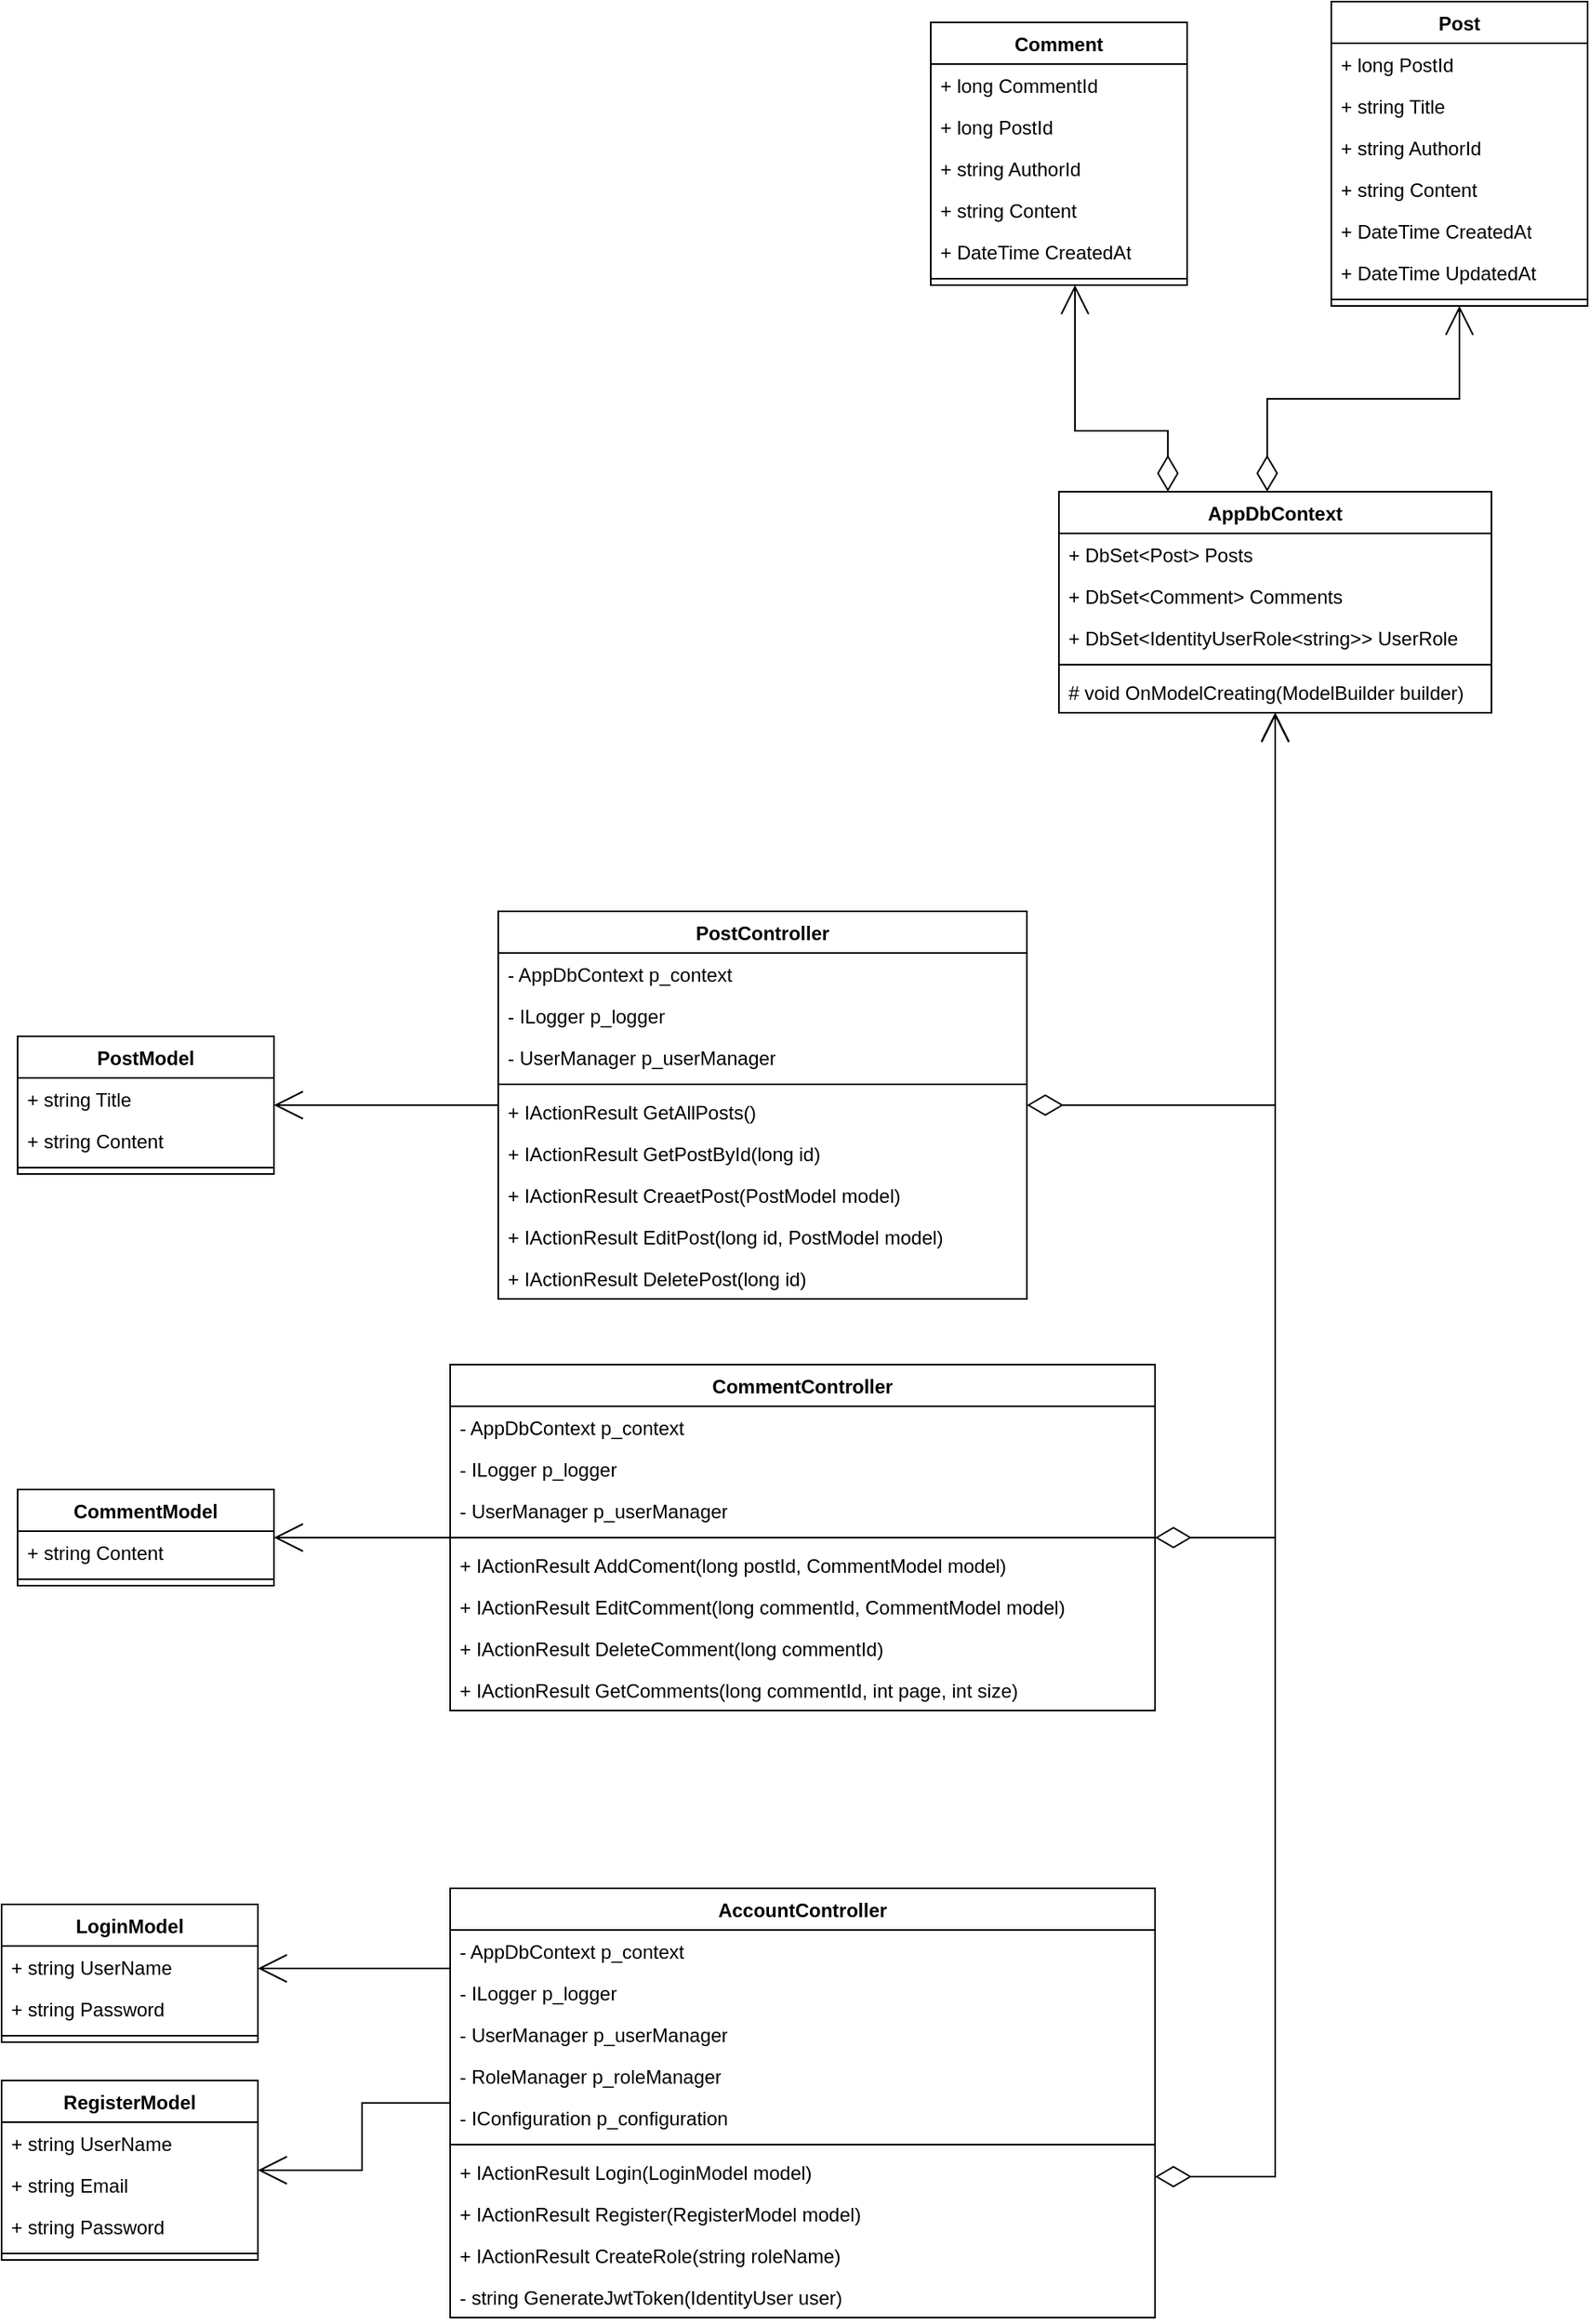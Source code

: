 <mxfile version="24.7.5" pages="2">
  <diagram name="Backend" id="s0ImGOI-Gtx9ebHmwcwT">
    <mxGraphModel dx="2876" dy="1243" grid="1" gridSize="10" guides="1" tooltips="1" connect="1" arrows="1" fold="1" page="1" pageScale="1" pageWidth="827" pageHeight="1169" math="0" shadow="0">
      <root>
        <mxCell id="0" />
        <mxCell id="1" parent="0" />
        <mxCell id="VAnOMT2_LToBnXasSWbp-45" style="edgeStyle=orthogonalEdgeStyle;rounded=0;orthogonalLoop=1;jettySize=auto;html=1;endArrow=open;endFill=0;startArrow=diamondThin;startFill=0;targetPerimeterSpacing=9;startSize=20;endSize=16;" parent="1" source="VAnOMT2_LToBnXasSWbp-2" edge="1">
          <mxGeometry relative="1" as="geometry">
            <mxPoint x="400" y="350" as="sourcePoint" />
            <mxPoint x="480" y="259" as="targetPoint" />
            <Array as="points">
              <mxPoint x="538" y="350" />
              <mxPoint x="480" y="350" />
            </Array>
          </mxGeometry>
        </mxCell>
        <mxCell id="VAnOMT2_LToBnXasSWbp-46" style="edgeStyle=orthogonalEdgeStyle;rounded=0;orthogonalLoop=1;jettySize=auto;html=1;endArrow=open;endFill=0;startArrow=diamondThin;startFill=0;targetPerimeterSpacing=0;startSize=20;endSize=16;" parent="1" source="VAnOMT2_LToBnXasSWbp-2" target="VAnOMT2_LToBnXasSWbp-35" edge="1">
          <mxGeometry relative="1" as="geometry">
            <Array as="points">
              <mxPoint x="600" y="330" />
              <mxPoint x="720" y="330" />
            </Array>
          </mxGeometry>
        </mxCell>
        <mxCell id="VAnOMT2_LToBnXasSWbp-2" value="AppDbContext" style="swimlane;fontStyle=1;align=center;verticalAlign=top;childLayout=stackLayout;horizontal=1;startSize=26;horizontalStack=0;resizeParent=1;resizeParentMax=0;resizeLast=0;collapsible=1;marginBottom=0;whiteSpace=wrap;html=1;" parent="1" vertex="1">
          <mxGeometry x="470" y="388" width="270" height="138" as="geometry" />
        </mxCell>
        <mxCell id="VAnOMT2_LToBnXasSWbp-3" value="+ DbSet&amp;lt;Post&amp;gt; Posts" style="text;strokeColor=none;fillColor=none;align=left;verticalAlign=top;spacingLeft=4;spacingRight=4;overflow=hidden;rotatable=0;points=[[0,0.5],[1,0.5]];portConstraint=eastwest;whiteSpace=wrap;html=1;" parent="VAnOMT2_LToBnXasSWbp-2" vertex="1">
          <mxGeometry y="26" width="270" height="26" as="geometry" />
        </mxCell>
        <mxCell id="VAnOMT2_LToBnXasSWbp-47" value="+ DbSet&amp;lt;Comment&amp;gt; Comments" style="text;strokeColor=none;fillColor=none;align=left;verticalAlign=top;spacingLeft=4;spacingRight=4;overflow=hidden;rotatable=0;points=[[0,0.5],[1,0.5]];portConstraint=eastwest;whiteSpace=wrap;html=1;" parent="VAnOMT2_LToBnXasSWbp-2" vertex="1">
          <mxGeometry y="52" width="270" height="26" as="geometry" />
        </mxCell>
        <mxCell id="VAnOMT2_LToBnXasSWbp-48" value="+ DbSet&amp;lt;IdentityUserRole&amp;lt;string&amp;gt;&amp;gt; UserRole" style="text;strokeColor=none;fillColor=none;align=left;verticalAlign=top;spacingLeft=4;spacingRight=4;overflow=hidden;rotatable=0;points=[[0,0.5],[1,0.5]];portConstraint=eastwest;whiteSpace=wrap;html=1;" parent="VAnOMT2_LToBnXasSWbp-2" vertex="1">
          <mxGeometry y="78" width="270" height="26" as="geometry" />
        </mxCell>
        <mxCell id="VAnOMT2_LToBnXasSWbp-4" value="" style="line;strokeWidth=1;fillColor=none;align=left;verticalAlign=middle;spacingTop=-1;spacingLeft=3;spacingRight=3;rotatable=0;labelPosition=right;points=[];portConstraint=eastwest;strokeColor=inherit;" parent="VAnOMT2_LToBnXasSWbp-2" vertex="1">
          <mxGeometry y="104" width="270" height="8" as="geometry" />
        </mxCell>
        <mxCell id="VAnOMT2_LToBnXasSWbp-5" value="# void OnModelCreating(ModelBuilder builder)" style="text;strokeColor=none;fillColor=none;align=left;verticalAlign=top;spacingLeft=4;spacingRight=4;overflow=hidden;rotatable=0;points=[[0,0.5],[1,0.5]];portConstraint=eastwest;whiteSpace=wrap;html=1;" parent="VAnOMT2_LToBnXasSWbp-2" vertex="1">
          <mxGeometry y="112" width="270" height="26" as="geometry" />
        </mxCell>
        <mxCell id="VAnOMT2_LToBnXasSWbp-6" value="CommentModel" style="swimlane;fontStyle=1;align=center;verticalAlign=top;childLayout=stackLayout;horizontal=1;startSize=26;horizontalStack=0;resizeParent=1;resizeParentMax=0;resizeLast=0;collapsible=1;marginBottom=0;whiteSpace=wrap;html=1;" parent="1" vertex="1">
          <mxGeometry x="-180" y="1011" width="160" height="60" as="geometry" />
        </mxCell>
        <mxCell id="VAnOMT2_LToBnXasSWbp-7" value="+ string Content" style="text;strokeColor=none;fillColor=none;align=left;verticalAlign=top;spacingLeft=4;spacingRight=4;overflow=hidden;rotatable=0;points=[[0,0.5],[1,0.5]];portConstraint=eastwest;whiteSpace=wrap;html=1;" parent="VAnOMT2_LToBnXasSWbp-6" vertex="1">
          <mxGeometry y="26" width="160" height="26" as="geometry" />
        </mxCell>
        <mxCell id="VAnOMT2_LToBnXasSWbp-8" value="" style="line;strokeWidth=1;fillColor=none;align=left;verticalAlign=middle;spacingTop=-1;spacingLeft=3;spacingRight=3;rotatable=0;labelPosition=right;points=[];portConstraint=eastwest;strokeColor=inherit;" parent="VAnOMT2_LToBnXasSWbp-6" vertex="1">
          <mxGeometry y="52" width="160" height="8" as="geometry" />
        </mxCell>
        <mxCell id="VAnOMT2_LToBnXasSWbp-10" value="LoginModel" style="swimlane;fontStyle=1;align=center;verticalAlign=top;childLayout=stackLayout;horizontal=1;startSize=26;horizontalStack=0;resizeParent=1;resizeParentMax=0;resizeLast=0;collapsible=1;marginBottom=0;whiteSpace=wrap;html=1;" parent="1" vertex="1">
          <mxGeometry x="-190" y="1270" width="160" height="86" as="geometry" />
        </mxCell>
        <mxCell id="VAnOMT2_LToBnXasSWbp-11" value="+ string UserName" style="text;strokeColor=none;fillColor=none;align=left;verticalAlign=top;spacingLeft=4;spacingRight=4;overflow=hidden;rotatable=0;points=[[0,0.5],[1,0.5]];portConstraint=eastwest;whiteSpace=wrap;html=1;" parent="VAnOMT2_LToBnXasSWbp-10" vertex="1">
          <mxGeometry y="26" width="160" height="26" as="geometry" />
        </mxCell>
        <mxCell id="VAnOMT2_LToBnXasSWbp-13" value="+ string Password" style="text;strokeColor=none;fillColor=none;align=left;verticalAlign=top;spacingLeft=4;spacingRight=4;overflow=hidden;rotatable=0;points=[[0,0.5],[1,0.5]];portConstraint=eastwest;whiteSpace=wrap;html=1;" parent="VAnOMT2_LToBnXasSWbp-10" vertex="1">
          <mxGeometry y="52" width="160" height="26" as="geometry" />
        </mxCell>
        <mxCell id="VAnOMT2_LToBnXasSWbp-12" value="" style="line;strokeWidth=1;fillColor=none;align=left;verticalAlign=middle;spacingTop=-1;spacingLeft=3;spacingRight=3;rotatable=0;labelPosition=right;points=[];portConstraint=eastwest;strokeColor=inherit;" parent="VAnOMT2_LToBnXasSWbp-10" vertex="1">
          <mxGeometry y="78" width="160" height="8" as="geometry" />
        </mxCell>
        <mxCell id="VAnOMT2_LToBnXasSWbp-69" style="edgeStyle=orthogonalEdgeStyle;rounded=0;orthogonalLoop=1;jettySize=auto;html=1;endArrow=open;endFill=0;endSize=16;" parent="1" source="VAnOMT2_LToBnXasSWbp-49" target="VAnOMT2_LToBnXasSWbp-14" edge="1">
          <mxGeometry relative="1" as="geometry">
            <mxPoint x="60" y="660" as="sourcePoint" />
          </mxGeometry>
        </mxCell>
        <mxCell id="VAnOMT2_LToBnXasSWbp-14" value="PostModel" style="swimlane;fontStyle=1;align=center;verticalAlign=top;childLayout=stackLayout;horizontal=1;startSize=26;horizontalStack=0;resizeParent=1;resizeParentMax=0;resizeLast=0;collapsible=1;marginBottom=0;whiteSpace=wrap;html=1;" parent="1" vertex="1">
          <mxGeometry x="-180" y="728" width="160" height="86" as="geometry" />
        </mxCell>
        <mxCell id="VAnOMT2_LToBnXasSWbp-15" value="+ string Title" style="text;strokeColor=none;fillColor=none;align=left;verticalAlign=top;spacingLeft=4;spacingRight=4;overflow=hidden;rotatable=0;points=[[0,0.5],[1,0.5]];portConstraint=eastwest;whiteSpace=wrap;html=1;" parent="VAnOMT2_LToBnXasSWbp-14" vertex="1">
          <mxGeometry y="26" width="160" height="26" as="geometry" />
        </mxCell>
        <mxCell id="VAnOMT2_LToBnXasSWbp-16" value="+ string Content" style="text;strokeColor=none;fillColor=none;align=left;verticalAlign=top;spacingLeft=4;spacingRight=4;overflow=hidden;rotatable=0;points=[[0,0.5],[1,0.5]];portConstraint=eastwest;whiteSpace=wrap;html=1;" parent="VAnOMT2_LToBnXasSWbp-14" vertex="1">
          <mxGeometry y="52" width="160" height="26" as="geometry" />
        </mxCell>
        <mxCell id="VAnOMT2_LToBnXasSWbp-17" value="" style="line;strokeWidth=1;fillColor=none;align=left;verticalAlign=middle;spacingTop=-1;spacingLeft=3;spacingRight=3;rotatable=0;labelPosition=right;points=[];portConstraint=eastwest;strokeColor=inherit;" parent="VAnOMT2_LToBnXasSWbp-14" vertex="1">
          <mxGeometry y="78" width="160" height="8" as="geometry" />
        </mxCell>
        <mxCell id="VAnOMT2_LToBnXasSWbp-18" value="RegisterModel" style="swimlane;fontStyle=1;align=center;verticalAlign=top;childLayout=stackLayout;horizontal=1;startSize=26;horizontalStack=0;resizeParent=1;resizeParentMax=0;resizeLast=0;collapsible=1;marginBottom=0;whiteSpace=wrap;html=1;" parent="1" vertex="1">
          <mxGeometry x="-190" y="1380" width="160" height="112" as="geometry" />
        </mxCell>
        <mxCell id="VAnOMT2_LToBnXasSWbp-19" value="+ string UserName" style="text;strokeColor=none;fillColor=none;align=left;verticalAlign=top;spacingLeft=4;spacingRight=4;overflow=hidden;rotatable=0;points=[[0,0.5],[1,0.5]];portConstraint=eastwest;whiteSpace=wrap;html=1;" parent="VAnOMT2_LToBnXasSWbp-18" vertex="1">
          <mxGeometry y="26" width="160" height="26" as="geometry" />
        </mxCell>
        <mxCell id="VAnOMT2_LToBnXasSWbp-22" value="+ string Email" style="text;strokeColor=none;fillColor=none;align=left;verticalAlign=top;spacingLeft=4;spacingRight=4;overflow=hidden;rotatable=0;points=[[0,0.5],[1,0.5]];portConstraint=eastwest;whiteSpace=wrap;html=1;" parent="VAnOMT2_LToBnXasSWbp-18" vertex="1">
          <mxGeometry y="52" width="160" height="26" as="geometry" />
        </mxCell>
        <mxCell id="VAnOMT2_LToBnXasSWbp-20" value="+ string Password" style="text;strokeColor=none;fillColor=none;align=left;verticalAlign=top;spacingLeft=4;spacingRight=4;overflow=hidden;rotatable=0;points=[[0,0.5],[1,0.5]];portConstraint=eastwest;whiteSpace=wrap;html=1;" parent="VAnOMT2_LToBnXasSWbp-18" vertex="1">
          <mxGeometry y="78" width="160" height="26" as="geometry" />
        </mxCell>
        <mxCell id="VAnOMT2_LToBnXasSWbp-21" value="" style="line;strokeWidth=1;fillColor=none;align=left;verticalAlign=middle;spacingTop=-1;spacingLeft=3;spacingRight=3;rotatable=0;labelPosition=right;points=[];portConstraint=eastwest;strokeColor=inherit;" parent="VAnOMT2_LToBnXasSWbp-18" vertex="1">
          <mxGeometry y="104" width="160" height="8" as="geometry" />
        </mxCell>
        <mxCell id="VAnOMT2_LToBnXasSWbp-23" value="Comment" style="swimlane;fontStyle=1;align=center;verticalAlign=top;childLayout=stackLayout;horizontal=1;startSize=26;horizontalStack=0;resizeParent=1;resizeParentMax=0;resizeLast=0;collapsible=1;marginBottom=0;whiteSpace=wrap;html=1;" parent="1" vertex="1">
          <mxGeometry x="390" y="95" width="160" height="164" as="geometry" />
        </mxCell>
        <mxCell id="VAnOMT2_LToBnXasSWbp-24" value="+ long CommentId" style="text;strokeColor=none;fillColor=none;align=left;verticalAlign=top;spacingLeft=4;spacingRight=4;overflow=hidden;rotatable=0;points=[[0,0.5],[1,0.5]];portConstraint=eastwest;whiteSpace=wrap;html=1;" parent="VAnOMT2_LToBnXasSWbp-23" vertex="1">
          <mxGeometry y="26" width="160" height="26" as="geometry" />
        </mxCell>
        <mxCell id="VAnOMT2_LToBnXasSWbp-26" value="+ long PostId" style="text;strokeColor=none;fillColor=none;align=left;verticalAlign=top;spacingLeft=4;spacingRight=4;overflow=hidden;rotatable=0;points=[[0,0.5],[1,0.5]];portConstraint=eastwest;whiteSpace=wrap;html=1;" parent="VAnOMT2_LToBnXasSWbp-23" vertex="1">
          <mxGeometry y="52" width="160" height="26" as="geometry" />
        </mxCell>
        <mxCell id="VAnOMT2_LToBnXasSWbp-27" value="+ string AuthorId" style="text;strokeColor=none;fillColor=none;align=left;verticalAlign=top;spacingLeft=4;spacingRight=4;overflow=hidden;rotatable=0;points=[[0,0.5],[1,0.5]];portConstraint=eastwest;whiteSpace=wrap;html=1;" parent="VAnOMT2_LToBnXasSWbp-23" vertex="1">
          <mxGeometry y="78" width="160" height="26" as="geometry" />
        </mxCell>
        <mxCell id="VAnOMT2_LToBnXasSWbp-33" value="+ string Content" style="text;strokeColor=none;fillColor=none;align=left;verticalAlign=top;spacingLeft=4;spacingRight=4;overflow=hidden;rotatable=0;points=[[0,0.5],[1,0.5]];portConstraint=eastwest;whiteSpace=wrap;html=1;" parent="VAnOMT2_LToBnXasSWbp-23" vertex="1">
          <mxGeometry y="104" width="160" height="26" as="geometry" />
        </mxCell>
        <mxCell id="VAnOMT2_LToBnXasSWbp-34" value="+ DateTime CreatedAt" style="text;strokeColor=none;fillColor=none;align=left;verticalAlign=top;spacingLeft=4;spacingRight=4;overflow=hidden;rotatable=0;points=[[0,0.5],[1,0.5]];portConstraint=eastwest;whiteSpace=wrap;html=1;" parent="VAnOMT2_LToBnXasSWbp-23" vertex="1">
          <mxGeometry y="130" width="160" height="26" as="geometry" />
        </mxCell>
        <mxCell id="VAnOMT2_LToBnXasSWbp-25" value="" style="line;strokeWidth=1;fillColor=none;align=left;verticalAlign=middle;spacingTop=-1;spacingLeft=3;spacingRight=3;rotatable=0;labelPosition=right;points=[];portConstraint=eastwest;strokeColor=inherit;" parent="VAnOMT2_LToBnXasSWbp-23" vertex="1">
          <mxGeometry y="156" width="160" height="8" as="geometry" />
        </mxCell>
        <mxCell id="VAnOMT2_LToBnXasSWbp-35" value="Post" style="swimlane;fontStyle=1;align=center;verticalAlign=top;childLayout=stackLayout;horizontal=1;startSize=26;horizontalStack=0;resizeParent=1;resizeParentMax=0;resizeLast=0;collapsible=1;marginBottom=0;whiteSpace=wrap;html=1;" parent="1" vertex="1">
          <mxGeometry x="640" y="82" width="160" height="190" as="geometry" />
        </mxCell>
        <mxCell id="VAnOMT2_LToBnXasSWbp-37" value="+ long PostId" style="text;strokeColor=none;fillColor=none;align=left;verticalAlign=top;spacingLeft=4;spacingRight=4;overflow=hidden;rotatable=0;points=[[0,0.5],[1,0.5]];portConstraint=eastwest;whiteSpace=wrap;html=1;" parent="VAnOMT2_LToBnXasSWbp-35" vertex="1">
          <mxGeometry y="26" width="160" height="26" as="geometry" />
        </mxCell>
        <mxCell id="VAnOMT2_LToBnXasSWbp-42" value="+ string Title" style="text;strokeColor=none;fillColor=none;align=left;verticalAlign=top;spacingLeft=4;spacingRight=4;overflow=hidden;rotatable=0;points=[[0,0.5],[1,0.5]];portConstraint=eastwest;whiteSpace=wrap;html=1;" parent="VAnOMT2_LToBnXasSWbp-35" vertex="1">
          <mxGeometry y="52" width="160" height="26" as="geometry" />
        </mxCell>
        <mxCell id="VAnOMT2_LToBnXasSWbp-38" value="+ string AuthorId" style="text;strokeColor=none;fillColor=none;align=left;verticalAlign=top;spacingLeft=4;spacingRight=4;overflow=hidden;rotatable=0;points=[[0,0.5],[1,0.5]];portConstraint=eastwest;whiteSpace=wrap;html=1;" parent="VAnOMT2_LToBnXasSWbp-35" vertex="1">
          <mxGeometry y="78" width="160" height="26" as="geometry" />
        </mxCell>
        <mxCell id="VAnOMT2_LToBnXasSWbp-39" value="+ string Content" style="text;strokeColor=none;fillColor=none;align=left;verticalAlign=top;spacingLeft=4;spacingRight=4;overflow=hidden;rotatable=0;points=[[0,0.5],[1,0.5]];portConstraint=eastwest;whiteSpace=wrap;html=1;" parent="VAnOMT2_LToBnXasSWbp-35" vertex="1">
          <mxGeometry y="104" width="160" height="26" as="geometry" />
        </mxCell>
        <mxCell id="VAnOMT2_LToBnXasSWbp-40" value="+ DateTime CreatedAt" style="text;strokeColor=none;fillColor=none;align=left;verticalAlign=top;spacingLeft=4;spacingRight=4;overflow=hidden;rotatable=0;points=[[0,0.5],[1,0.5]];portConstraint=eastwest;whiteSpace=wrap;html=1;" parent="VAnOMT2_LToBnXasSWbp-35" vertex="1">
          <mxGeometry y="130" width="160" height="26" as="geometry" />
        </mxCell>
        <mxCell id="VAnOMT2_LToBnXasSWbp-44" value="+ DateTime UpdatedAt" style="text;strokeColor=none;fillColor=none;align=left;verticalAlign=top;spacingLeft=4;spacingRight=4;overflow=hidden;rotatable=0;points=[[0,0.5],[1,0.5]];portConstraint=eastwest;whiteSpace=wrap;html=1;" parent="VAnOMT2_LToBnXasSWbp-35" vertex="1">
          <mxGeometry y="156" width="160" height="26" as="geometry" />
        </mxCell>
        <mxCell id="VAnOMT2_LToBnXasSWbp-41" value="" style="line;strokeWidth=1;fillColor=none;align=left;verticalAlign=middle;spacingTop=-1;spacingLeft=3;spacingRight=3;rotatable=0;labelPosition=right;points=[];portConstraint=eastwest;strokeColor=inherit;" parent="VAnOMT2_LToBnXasSWbp-35" vertex="1">
          <mxGeometry y="182" width="160" height="8" as="geometry" />
        </mxCell>
        <mxCell id="VAnOMT2_LToBnXasSWbp-53" style="edgeStyle=orthogonalEdgeStyle;rounded=0;orthogonalLoop=1;jettySize=auto;html=1;endArrow=open;endFill=0;endSize=16;startArrow=diamondThin;startFill=0;startSize=20;" parent="1" source="VAnOMT2_LToBnXasSWbp-49" target="VAnOMT2_LToBnXasSWbp-2" edge="1">
          <mxGeometry relative="1" as="geometry" />
        </mxCell>
        <mxCell id="VAnOMT2_LToBnXasSWbp-49" value="PostController" style="swimlane;fontStyle=1;align=center;verticalAlign=top;childLayout=stackLayout;horizontal=1;startSize=26;horizontalStack=0;resizeParent=1;resizeParentMax=0;resizeLast=0;collapsible=1;marginBottom=0;whiteSpace=wrap;html=1;" parent="1" vertex="1">
          <mxGeometry x="120" y="650" width="330" height="242" as="geometry" />
        </mxCell>
        <mxCell id="VAnOMT2_LToBnXasSWbp-50" value="- AppDbContext p_context" style="text;strokeColor=none;fillColor=none;align=left;verticalAlign=top;spacingLeft=4;spacingRight=4;overflow=hidden;rotatable=0;points=[[0,0.5],[1,0.5]];portConstraint=eastwest;whiteSpace=wrap;html=1;" parent="VAnOMT2_LToBnXasSWbp-49" vertex="1">
          <mxGeometry y="26" width="330" height="26" as="geometry" />
        </mxCell>
        <mxCell id="VAnOMT2_LToBnXasSWbp-54" value="- ILogger p_logger" style="text;strokeColor=none;fillColor=none;align=left;verticalAlign=top;spacingLeft=4;spacingRight=4;overflow=hidden;rotatable=0;points=[[0,0.5],[1,0.5]];portConstraint=eastwest;whiteSpace=wrap;html=1;" parent="VAnOMT2_LToBnXasSWbp-49" vertex="1">
          <mxGeometry y="52" width="330" height="26" as="geometry" />
        </mxCell>
        <mxCell id="VAnOMT2_LToBnXasSWbp-55" value="- UserManager p_userManager" style="text;strokeColor=none;fillColor=none;align=left;verticalAlign=top;spacingLeft=4;spacingRight=4;overflow=hidden;rotatable=0;points=[[0,0.5],[1,0.5]];portConstraint=eastwest;whiteSpace=wrap;html=1;" parent="VAnOMT2_LToBnXasSWbp-49" vertex="1">
          <mxGeometry y="78" width="330" height="26" as="geometry" />
        </mxCell>
        <mxCell id="VAnOMT2_LToBnXasSWbp-51" value="" style="line;strokeWidth=1;fillColor=none;align=left;verticalAlign=middle;spacingTop=-1;spacingLeft=3;spacingRight=3;rotatable=0;labelPosition=right;points=[];portConstraint=eastwest;strokeColor=inherit;" parent="VAnOMT2_LToBnXasSWbp-49" vertex="1">
          <mxGeometry y="104" width="330" height="8" as="geometry" />
        </mxCell>
        <mxCell id="VAnOMT2_LToBnXasSWbp-52" value="+ IActionResult GetAllPosts()" style="text;strokeColor=none;fillColor=none;align=left;verticalAlign=top;spacingLeft=4;spacingRight=4;overflow=hidden;rotatable=0;points=[[0,0.5],[1,0.5]];portConstraint=eastwest;whiteSpace=wrap;html=1;" parent="VAnOMT2_LToBnXasSWbp-49" vertex="1">
          <mxGeometry y="112" width="330" height="26" as="geometry" />
        </mxCell>
        <mxCell id="VAnOMT2_LToBnXasSWbp-56" value="+ IActionResult GetPostById(long id)" style="text;strokeColor=none;fillColor=none;align=left;verticalAlign=top;spacingLeft=4;spacingRight=4;overflow=hidden;rotatable=0;points=[[0,0.5],[1,0.5]];portConstraint=eastwest;whiteSpace=wrap;html=1;" parent="VAnOMT2_LToBnXasSWbp-49" vertex="1">
          <mxGeometry y="138" width="330" height="26" as="geometry" />
        </mxCell>
        <mxCell id="VAnOMT2_LToBnXasSWbp-57" value="+ IActionResult CreaetPost(PostModel model)" style="text;strokeColor=none;fillColor=none;align=left;verticalAlign=top;spacingLeft=4;spacingRight=4;overflow=hidden;rotatable=0;points=[[0,0.5],[1,0.5]];portConstraint=eastwest;whiteSpace=wrap;html=1;" parent="VAnOMT2_LToBnXasSWbp-49" vertex="1">
          <mxGeometry y="164" width="330" height="26" as="geometry" />
        </mxCell>
        <mxCell id="VAnOMT2_LToBnXasSWbp-67" value="+ IActionResult EditPost(long id, PostModel model)" style="text;strokeColor=none;fillColor=none;align=left;verticalAlign=top;spacingLeft=4;spacingRight=4;overflow=hidden;rotatable=0;points=[[0,0.5],[1,0.5]];portConstraint=eastwest;whiteSpace=wrap;html=1;" parent="VAnOMT2_LToBnXasSWbp-49" vertex="1">
          <mxGeometry y="190" width="330" height="26" as="geometry" />
        </mxCell>
        <mxCell id="VAnOMT2_LToBnXasSWbp-68" value="+ IActionResult DeletePost(long id)" style="text;strokeColor=none;fillColor=none;align=left;verticalAlign=top;spacingLeft=4;spacingRight=4;overflow=hidden;rotatable=0;points=[[0,0.5],[1,0.5]];portConstraint=eastwest;whiteSpace=wrap;html=1;" parent="VAnOMT2_LToBnXasSWbp-49" vertex="1">
          <mxGeometry y="216" width="330" height="26" as="geometry" />
        </mxCell>
        <mxCell id="VAnOMT2_LToBnXasSWbp-80" style="edgeStyle=orthogonalEdgeStyle;rounded=0;orthogonalLoop=1;jettySize=auto;html=1;endArrow=open;endFill=0;endSize=16;" parent="1" source="VAnOMT2_LToBnXasSWbp-82" target="VAnOMT2_LToBnXasSWbp-6" edge="1">
          <mxGeometry relative="1" as="geometry">
            <mxPoint x="130" y="1071" as="sourcePoint" />
          </mxGeometry>
        </mxCell>
        <mxCell id="VAnOMT2_LToBnXasSWbp-81" style="edgeStyle=orthogonalEdgeStyle;rounded=0;orthogonalLoop=1;jettySize=auto;html=1;endArrow=open;endFill=0;endSize=16;startArrow=diamondThin;startFill=0;startSize=20;" parent="1" source="VAnOMT2_LToBnXasSWbp-82" target="VAnOMT2_LToBnXasSWbp-2" edge="1">
          <mxGeometry relative="1" as="geometry">
            <mxPoint x="460" y="1071" as="sourcePoint" />
            <mxPoint x="655" y="750" as="targetPoint" />
            <Array as="points">
              <mxPoint x="605" y="1041" />
            </Array>
          </mxGeometry>
        </mxCell>
        <mxCell id="VAnOMT2_LToBnXasSWbp-82" value="CommentController" style="swimlane;fontStyle=1;align=center;verticalAlign=top;childLayout=stackLayout;horizontal=1;startSize=26;horizontalStack=0;resizeParent=1;resizeParentMax=0;resizeLast=0;collapsible=1;marginBottom=0;whiteSpace=wrap;html=1;" parent="1" vertex="1">
          <mxGeometry x="90" y="933" width="440" height="216" as="geometry" />
        </mxCell>
        <mxCell id="VAnOMT2_LToBnXasSWbp-83" value="- AppDbContext p_context" style="text;strokeColor=none;fillColor=none;align=left;verticalAlign=top;spacingLeft=4;spacingRight=4;overflow=hidden;rotatable=0;points=[[0,0.5],[1,0.5]];portConstraint=eastwest;whiteSpace=wrap;html=1;" parent="VAnOMT2_LToBnXasSWbp-82" vertex="1">
          <mxGeometry y="26" width="440" height="26" as="geometry" />
        </mxCell>
        <mxCell id="VAnOMT2_LToBnXasSWbp-84" value="- ILogger p_logger" style="text;strokeColor=none;fillColor=none;align=left;verticalAlign=top;spacingLeft=4;spacingRight=4;overflow=hidden;rotatable=0;points=[[0,0.5],[1,0.5]];portConstraint=eastwest;whiteSpace=wrap;html=1;" parent="VAnOMT2_LToBnXasSWbp-82" vertex="1">
          <mxGeometry y="52" width="440" height="26" as="geometry" />
        </mxCell>
        <mxCell id="VAnOMT2_LToBnXasSWbp-85" value="- UserManager p_userManager" style="text;strokeColor=none;fillColor=none;align=left;verticalAlign=top;spacingLeft=4;spacingRight=4;overflow=hidden;rotatable=0;points=[[0,0.5],[1,0.5]];portConstraint=eastwest;whiteSpace=wrap;html=1;" parent="VAnOMT2_LToBnXasSWbp-82" vertex="1">
          <mxGeometry y="78" width="440" height="26" as="geometry" />
        </mxCell>
        <mxCell id="VAnOMT2_LToBnXasSWbp-86" value="" style="line;strokeWidth=1;fillColor=none;align=left;verticalAlign=middle;spacingTop=-1;spacingLeft=3;spacingRight=3;rotatable=0;labelPosition=right;points=[];portConstraint=eastwest;strokeColor=inherit;" parent="VAnOMT2_LToBnXasSWbp-82" vertex="1">
          <mxGeometry y="104" width="440" height="8" as="geometry" />
        </mxCell>
        <mxCell id="VAnOMT2_LToBnXasSWbp-87" value="+ IActionResult AddComent(long postId, CommentModel model)" style="text;strokeColor=none;fillColor=none;align=left;verticalAlign=top;spacingLeft=4;spacingRight=4;overflow=hidden;rotatable=0;points=[[0,0.5],[1,0.5]];portConstraint=eastwest;whiteSpace=wrap;html=1;" parent="VAnOMT2_LToBnXasSWbp-82" vertex="1">
          <mxGeometry y="112" width="440" height="26" as="geometry" />
        </mxCell>
        <mxCell id="VAnOMT2_LToBnXasSWbp-90" value="+ IActionResult EditComment(long commentId, CommentModel model)" style="text;strokeColor=none;fillColor=none;align=left;verticalAlign=top;spacingLeft=4;spacingRight=4;overflow=hidden;rotatable=0;points=[[0,0.5],[1,0.5]];portConstraint=eastwest;whiteSpace=wrap;html=1;" parent="VAnOMT2_LToBnXasSWbp-82" vertex="1">
          <mxGeometry y="138" width="440" height="26" as="geometry" />
        </mxCell>
        <mxCell id="VAnOMT2_LToBnXasSWbp-91" value="+ IActionResult DeleteComment(long commentId)" style="text;strokeColor=none;fillColor=none;align=left;verticalAlign=top;spacingLeft=4;spacingRight=4;overflow=hidden;rotatable=0;points=[[0,0.5],[1,0.5]];portConstraint=eastwest;whiteSpace=wrap;html=1;" parent="VAnOMT2_LToBnXasSWbp-82" vertex="1">
          <mxGeometry y="164" width="440" height="26" as="geometry" />
        </mxCell>
        <mxCell id="VAnOMT2_LToBnXasSWbp-92" value="+ IActionResult GetComments(long commentId, int page, int size)" style="text;strokeColor=none;fillColor=none;align=left;verticalAlign=top;spacingLeft=4;spacingRight=4;overflow=hidden;rotatable=0;points=[[0,0.5],[1,0.5]];portConstraint=eastwest;whiteSpace=wrap;html=1;" parent="VAnOMT2_LToBnXasSWbp-82" vertex="1">
          <mxGeometry y="190" width="440" height="26" as="geometry" />
        </mxCell>
        <mxCell id="VAnOMT2_LToBnXasSWbp-93" value="AccountController" style="swimlane;fontStyle=1;align=center;verticalAlign=top;childLayout=stackLayout;horizontal=1;startSize=26;horizontalStack=0;resizeParent=1;resizeParentMax=0;resizeLast=0;collapsible=1;marginBottom=0;whiteSpace=wrap;html=1;" parent="1" vertex="1">
          <mxGeometry x="90" y="1260" width="440" height="268" as="geometry" />
        </mxCell>
        <mxCell id="VAnOMT2_LToBnXasSWbp-94" value="- AppDbContext p_context" style="text;strokeColor=none;fillColor=none;align=left;verticalAlign=top;spacingLeft=4;spacingRight=4;overflow=hidden;rotatable=0;points=[[0,0.5],[1,0.5]];portConstraint=eastwest;whiteSpace=wrap;html=1;" parent="VAnOMT2_LToBnXasSWbp-93" vertex="1">
          <mxGeometry y="26" width="440" height="26" as="geometry" />
        </mxCell>
        <mxCell id="VAnOMT2_LToBnXasSWbp-95" value="- ILogger p_logger" style="text;strokeColor=none;fillColor=none;align=left;verticalAlign=top;spacingLeft=4;spacingRight=4;overflow=hidden;rotatable=0;points=[[0,0.5],[1,0.5]];portConstraint=eastwest;whiteSpace=wrap;html=1;" parent="VAnOMT2_LToBnXasSWbp-93" vertex="1">
          <mxGeometry y="52" width="440" height="26" as="geometry" />
        </mxCell>
        <mxCell id="VAnOMT2_LToBnXasSWbp-96" value="- UserManager p_userManager" style="text;strokeColor=none;fillColor=none;align=left;verticalAlign=top;spacingLeft=4;spacingRight=4;overflow=hidden;rotatable=0;points=[[0,0.5],[1,0.5]];portConstraint=eastwest;whiteSpace=wrap;html=1;" parent="VAnOMT2_LToBnXasSWbp-93" vertex="1">
          <mxGeometry y="78" width="440" height="26" as="geometry" />
        </mxCell>
        <mxCell id="VAnOMT2_LToBnXasSWbp-102" value="- RoleManager p_roleManager" style="text;strokeColor=none;fillColor=none;align=left;verticalAlign=top;spacingLeft=4;spacingRight=4;overflow=hidden;rotatable=0;points=[[0,0.5],[1,0.5]];portConstraint=eastwest;whiteSpace=wrap;html=1;" parent="VAnOMT2_LToBnXasSWbp-93" vertex="1">
          <mxGeometry y="104" width="440" height="26" as="geometry" />
        </mxCell>
        <mxCell id="VAnOMT2_LToBnXasSWbp-103" value="- IConfiguration p_configuration" style="text;strokeColor=none;fillColor=none;align=left;verticalAlign=top;spacingLeft=4;spacingRight=4;overflow=hidden;rotatable=0;points=[[0,0.5],[1,0.5]];portConstraint=eastwest;whiteSpace=wrap;html=1;" parent="VAnOMT2_LToBnXasSWbp-93" vertex="1">
          <mxGeometry y="130" width="440" height="26" as="geometry" />
        </mxCell>
        <mxCell id="VAnOMT2_LToBnXasSWbp-97" value="" style="line;strokeWidth=1;fillColor=none;align=left;verticalAlign=middle;spacingTop=-1;spacingLeft=3;spacingRight=3;rotatable=0;labelPosition=right;points=[];portConstraint=eastwest;strokeColor=inherit;" parent="VAnOMT2_LToBnXasSWbp-93" vertex="1">
          <mxGeometry y="156" width="440" height="8" as="geometry" />
        </mxCell>
        <mxCell id="VAnOMT2_LToBnXasSWbp-98" value="+ IActionResult Login(LoginModel model)" style="text;strokeColor=none;fillColor=none;align=left;verticalAlign=top;spacingLeft=4;spacingRight=4;overflow=hidden;rotatable=0;points=[[0,0.5],[1,0.5]];portConstraint=eastwest;whiteSpace=wrap;html=1;" parent="VAnOMT2_LToBnXasSWbp-93" vertex="1">
          <mxGeometry y="164" width="440" height="26" as="geometry" />
        </mxCell>
        <mxCell id="VAnOMT2_LToBnXasSWbp-99" value="+ IActionResult Register(RegisterModel model)" style="text;strokeColor=none;fillColor=none;align=left;verticalAlign=top;spacingLeft=4;spacingRight=4;overflow=hidden;rotatable=0;points=[[0,0.5],[1,0.5]];portConstraint=eastwest;whiteSpace=wrap;html=1;" parent="VAnOMT2_LToBnXasSWbp-93" vertex="1">
          <mxGeometry y="190" width="440" height="26" as="geometry" />
        </mxCell>
        <mxCell id="VAnOMT2_LToBnXasSWbp-100" value="+ IActionResult CreateRole(string roleName)" style="text;strokeColor=none;fillColor=none;align=left;verticalAlign=top;spacingLeft=4;spacingRight=4;overflow=hidden;rotatable=0;points=[[0,0.5],[1,0.5]];portConstraint=eastwest;whiteSpace=wrap;html=1;" parent="VAnOMT2_LToBnXasSWbp-93" vertex="1">
          <mxGeometry y="216" width="440" height="26" as="geometry" />
        </mxCell>
        <mxCell id="VAnOMT2_LToBnXasSWbp-104" value="- string GenerateJwtToken(IdentityUser user)" style="text;strokeColor=none;fillColor=none;align=left;verticalAlign=top;spacingLeft=4;spacingRight=4;overflow=hidden;rotatable=0;points=[[0,0.5],[1,0.5]];portConstraint=eastwest;whiteSpace=wrap;html=1;" parent="VAnOMT2_LToBnXasSWbp-93" vertex="1">
          <mxGeometry y="242" width="440" height="26" as="geometry" />
        </mxCell>
        <mxCell id="VAnOMT2_LToBnXasSWbp-105" style="edgeStyle=orthogonalEdgeStyle;rounded=0;orthogonalLoop=1;jettySize=auto;html=1;endArrow=open;endFill=0;endSize=16;" parent="1" source="VAnOMT2_LToBnXasSWbp-93" target="VAnOMT2_LToBnXasSWbp-10" edge="1">
          <mxGeometry relative="1" as="geometry">
            <mxPoint x="90" y="1041" as="sourcePoint" />
            <mxPoint x="-20" y="1041" as="targetPoint" />
            <Array as="points">
              <mxPoint x="80" y="1310" />
              <mxPoint x="80" y="1310" />
            </Array>
          </mxGeometry>
        </mxCell>
        <mxCell id="VAnOMT2_LToBnXasSWbp-106" style="edgeStyle=orthogonalEdgeStyle;rounded=0;orthogonalLoop=1;jettySize=auto;html=1;endArrow=open;endFill=0;endSize=16;" parent="1" source="VAnOMT2_LToBnXasSWbp-93" target="VAnOMT2_LToBnXasSWbp-18" edge="1">
          <mxGeometry relative="1" as="geometry">
            <mxPoint x="80" y="1475.5" as="sourcePoint" />
            <mxPoint x="-40" y="1475.5" as="targetPoint" />
            <Array as="points" />
          </mxGeometry>
        </mxCell>
        <mxCell id="VAnOMT2_LToBnXasSWbp-107" style="edgeStyle=orthogonalEdgeStyle;rounded=0;orthogonalLoop=1;jettySize=auto;html=1;endArrow=open;endFill=0;endSize=16;startArrow=diamondThin;startFill=0;startSize=20;" parent="1" source="VAnOMT2_LToBnXasSWbp-93" target="VAnOMT2_LToBnXasSWbp-2" edge="1">
          <mxGeometry relative="1" as="geometry">
            <mxPoint x="567.5" y="1255" as="sourcePoint" />
            <mxPoint x="642.5" y="740" as="targetPoint" />
            <Array as="points">
              <mxPoint x="605" y="1440" />
            </Array>
          </mxGeometry>
        </mxCell>
      </root>
    </mxGraphModel>
  </diagram>
  <diagram id="TX9NtHpLhLvfu6HjxBtP" name="Frontend">
    <mxGraphModel dx="1434" dy="870" grid="1" gridSize="10" guides="1" tooltips="1" connect="1" arrows="1" fold="1" page="1" pageScale="1" pageWidth="827" pageHeight="1169" math="0" shadow="0">
      <root>
        <mxCell id="0" />
        <mxCell id="1" parent="0" />
        <mxCell id="rPhgNnWTzhNwYYRufXaL-3" value="Pages" style="swimlane;whiteSpace=wrap;html=1;" vertex="1" parent="1">
          <mxGeometry x="50" y="160" width="570" height="120" as="geometry" />
        </mxCell>
        <mxCell id="rPhgNnWTzhNwYYRufXaL-2" value="CreatePost" style="whiteSpace=wrap;html=1;" vertex="1" parent="rPhgNnWTzhNwYYRufXaL-3">
          <mxGeometry x="10" y="40" width="120" height="60" as="geometry" />
        </mxCell>
        <mxCell id="rPhgNnWTzhNwYYRufXaL-4" value="Home" style="whiteSpace=wrap;html=1;" vertex="1" parent="rPhgNnWTzhNwYYRufXaL-3">
          <mxGeometry x="150" y="40" width="120" height="60" as="geometry" />
        </mxCell>
        <mxCell id="rPhgNnWTzhNwYYRufXaL-5" value="Login" style="whiteSpace=wrap;html=1;" vertex="1" parent="rPhgNnWTzhNwYYRufXaL-3">
          <mxGeometry x="294" y="40" width="120" height="60" as="geometry" />
        </mxCell>
        <mxCell id="rPhgNnWTzhNwYYRufXaL-6" value="Register" style="whiteSpace=wrap;html=1;" vertex="1" parent="rPhgNnWTzhNwYYRufXaL-3">
          <mxGeometry x="440" y="40" width="120" height="60" as="geometry" />
        </mxCell>
        <mxCell id="rPhgNnWTzhNwYYRufXaL-8" value="Components" style="swimlane;whiteSpace=wrap;html=1;" vertex="1" parent="1">
          <mxGeometry x="50" y="300" width="570" height="100" as="geometry" />
        </mxCell>
        <mxCell id="rPhgNnWTzhNwYYRufXaL-9" value="CommentList" style="whiteSpace=wrap;html=1;" vertex="1" parent="rPhgNnWTzhNwYYRufXaL-8">
          <mxGeometry x="10" y="30" width="120" height="60" as="geometry" />
        </mxCell>
        <mxCell id="rPhgNnWTzhNwYYRufXaL-10" value="PostList" style="whiteSpace=wrap;html=1;" vertex="1" parent="rPhgNnWTzhNwYYRufXaL-8">
          <mxGeometry x="140" y="30" width="120" height="60" as="geometry" />
        </mxCell>
        <mxCell id="rPhgNnWTzhNwYYRufXaL-11" value="Header" style="whiteSpace=wrap;html=1;" vertex="1" parent="rPhgNnWTzhNwYYRufXaL-8">
          <mxGeometry x="270" y="30" width="120" height="60" as="geometry" />
        </mxCell>
        <mxCell id="rPhgNnWTzhNwYYRufXaL-16" value="AuthContext" style="whiteSpace=wrap;html=1;" vertex="1" parent="1">
          <mxGeometry x="660" y="250" width="120" height="60" as="geometry" />
        </mxCell>
      </root>
    </mxGraphModel>
  </diagram>
</mxfile>
